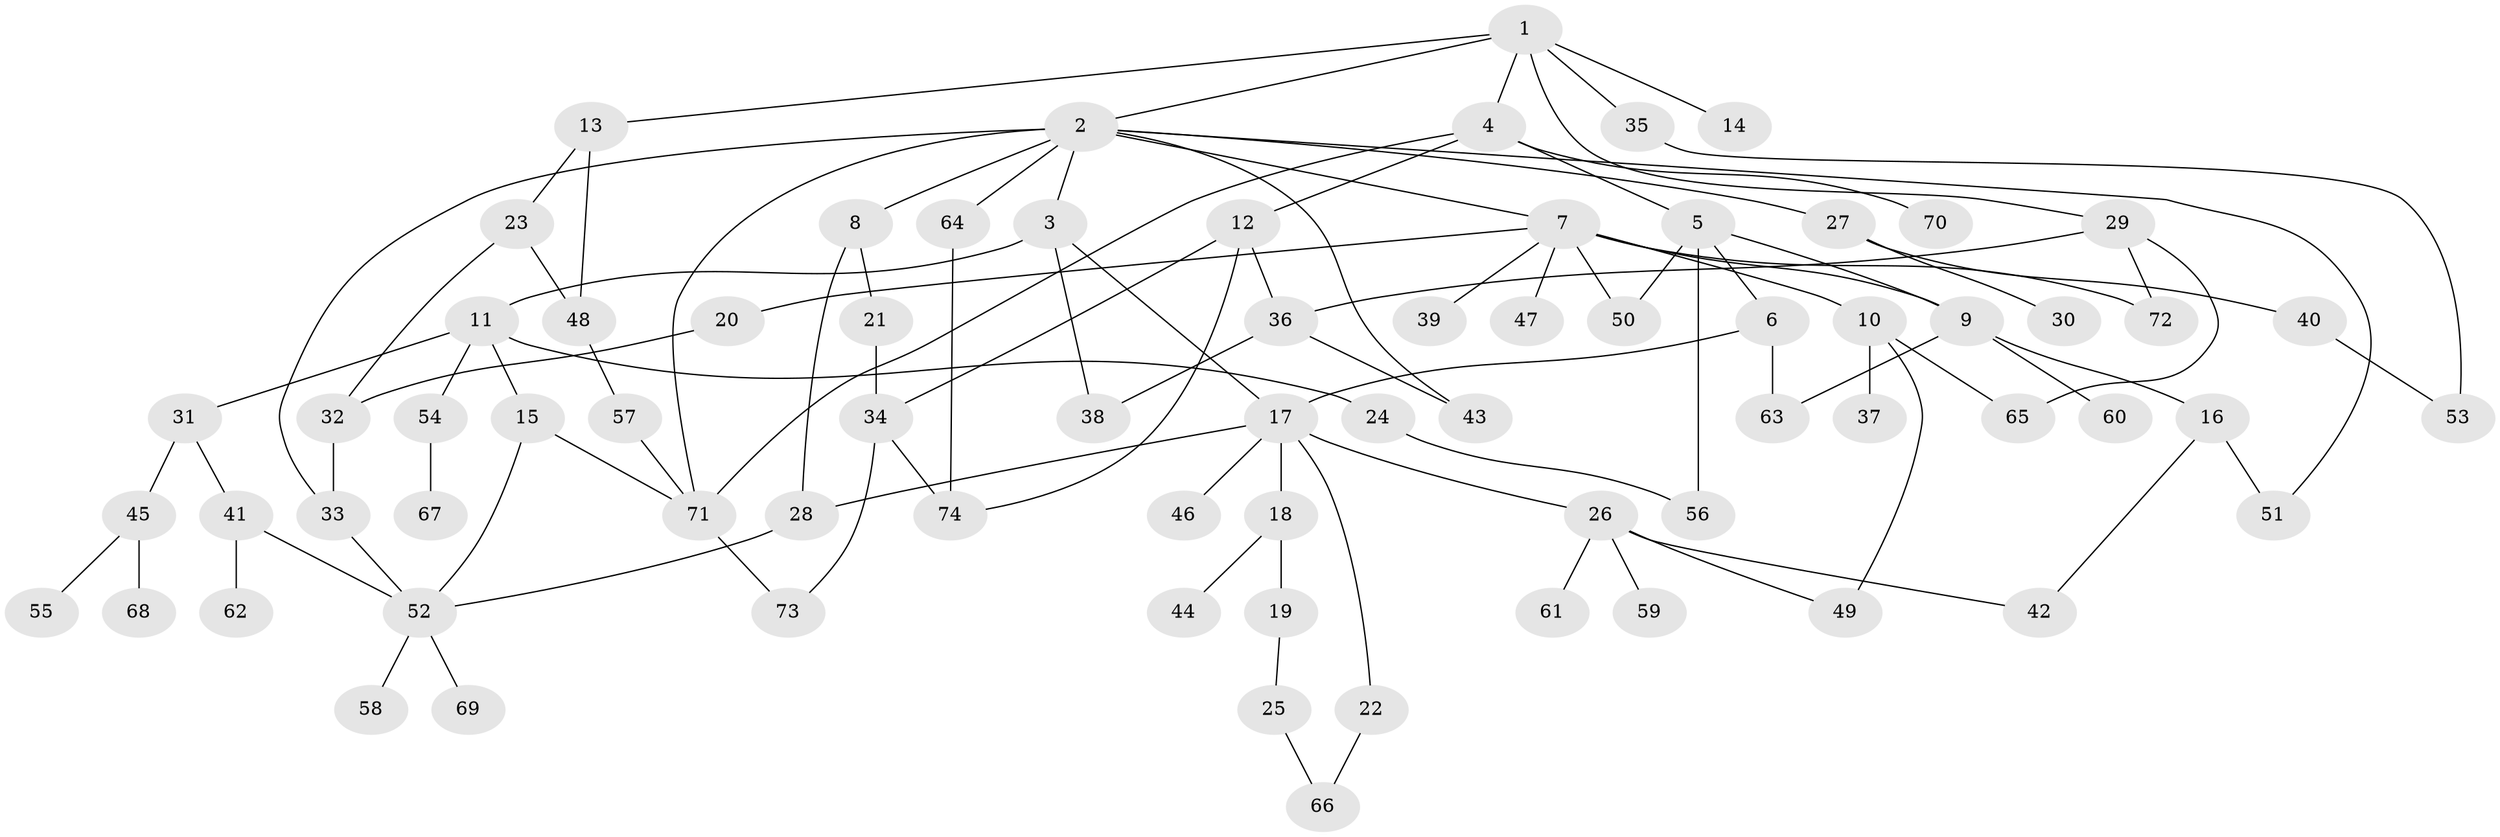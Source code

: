 // coarse degree distribution, {6: 0.020833333333333332, 10: 0.020833333333333332, 4: 0.10416666666666667, 5: 0.10416666666666667, 8: 0.020833333333333332, 11: 0.020833333333333332, 3: 0.16666666666666666, 1: 0.22916666666666666, 7: 0.020833333333333332, 2: 0.2916666666666667}
// Generated by graph-tools (version 1.1) at 2025/41/03/06/25 10:41:29]
// undirected, 74 vertices, 102 edges
graph export_dot {
graph [start="1"]
  node [color=gray90,style=filled];
  1;
  2;
  3;
  4;
  5;
  6;
  7;
  8;
  9;
  10;
  11;
  12;
  13;
  14;
  15;
  16;
  17;
  18;
  19;
  20;
  21;
  22;
  23;
  24;
  25;
  26;
  27;
  28;
  29;
  30;
  31;
  32;
  33;
  34;
  35;
  36;
  37;
  38;
  39;
  40;
  41;
  42;
  43;
  44;
  45;
  46;
  47;
  48;
  49;
  50;
  51;
  52;
  53;
  54;
  55;
  56;
  57;
  58;
  59;
  60;
  61;
  62;
  63;
  64;
  65;
  66;
  67;
  68;
  69;
  70;
  71;
  72;
  73;
  74;
  1 -- 2;
  1 -- 4;
  1 -- 13;
  1 -- 14;
  1 -- 29;
  1 -- 35;
  2 -- 3;
  2 -- 7;
  2 -- 8;
  2 -- 27;
  2 -- 43;
  2 -- 51;
  2 -- 64;
  2 -- 71;
  2 -- 33;
  3 -- 11;
  3 -- 17;
  3 -- 38;
  4 -- 5;
  4 -- 12;
  4 -- 70;
  4 -- 71;
  5 -- 6;
  5 -- 56;
  5 -- 50;
  5 -- 9;
  6 -- 63;
  6 -- 17;
  7 -- 9;
  7 -- 10;
  7 -- 20;
  7 -- 39;
  7 -- 47;
  7 -- 50;
  7 -- 72;
  8 -- 21;
  8 -- 28;
  9 -- 16;
  9 -- 60;
  9 -- 63;
  10 -- 37;
  10 -- 49;
  10 -- 65;
  11 -- 15;
  11 -- 24;
  11 -- 31;
  11 -- 54;
  12 -- 36;
  12 -- 74;
  12 -- 34;
  13 -- 23;
  13 -- 48;
  15 -- 71;
  15 -- 52;
  16 -- 42;
  16 -- 51;
  17 -- 18;
  17 -- 22;
  17 -- 26;
  17 -- 28;
  17 -- 46;
  18 -- 19;
  18 -- 44;
  19 -- 25;
  20 -- 32;
  21 -- 34;
  22 -- 66;
  23 -- 48;
  23 -- 32;
  24 -- 56;
  25 -- 66;
  26 -- 59;
  26 -- 61;
  26 -- 49;
  26 -- 42;
  27 -- 30;
  27 -- 40;
  28 -- 52;
  29 -- 72;
  29 -- 36;
  29 -- 65;
  31 -- 41;
  31 -- 45;
  32 -- 33;
  33 -- 52;
  34 -- 73;
  34 -- 74;
  35 -- 53;
  36 -- 38;
  36 -- 43;
  40 -- 53;
  41 -- 62;
  41 -- 52;
  45 -- 55;
  45 -- 68;
  48 -- 57;
  52 -- 58;
  52 -- 69;
  54 -- 67;
  57 -- 71;
  64 -- 74;
  71 -- 73;
}

